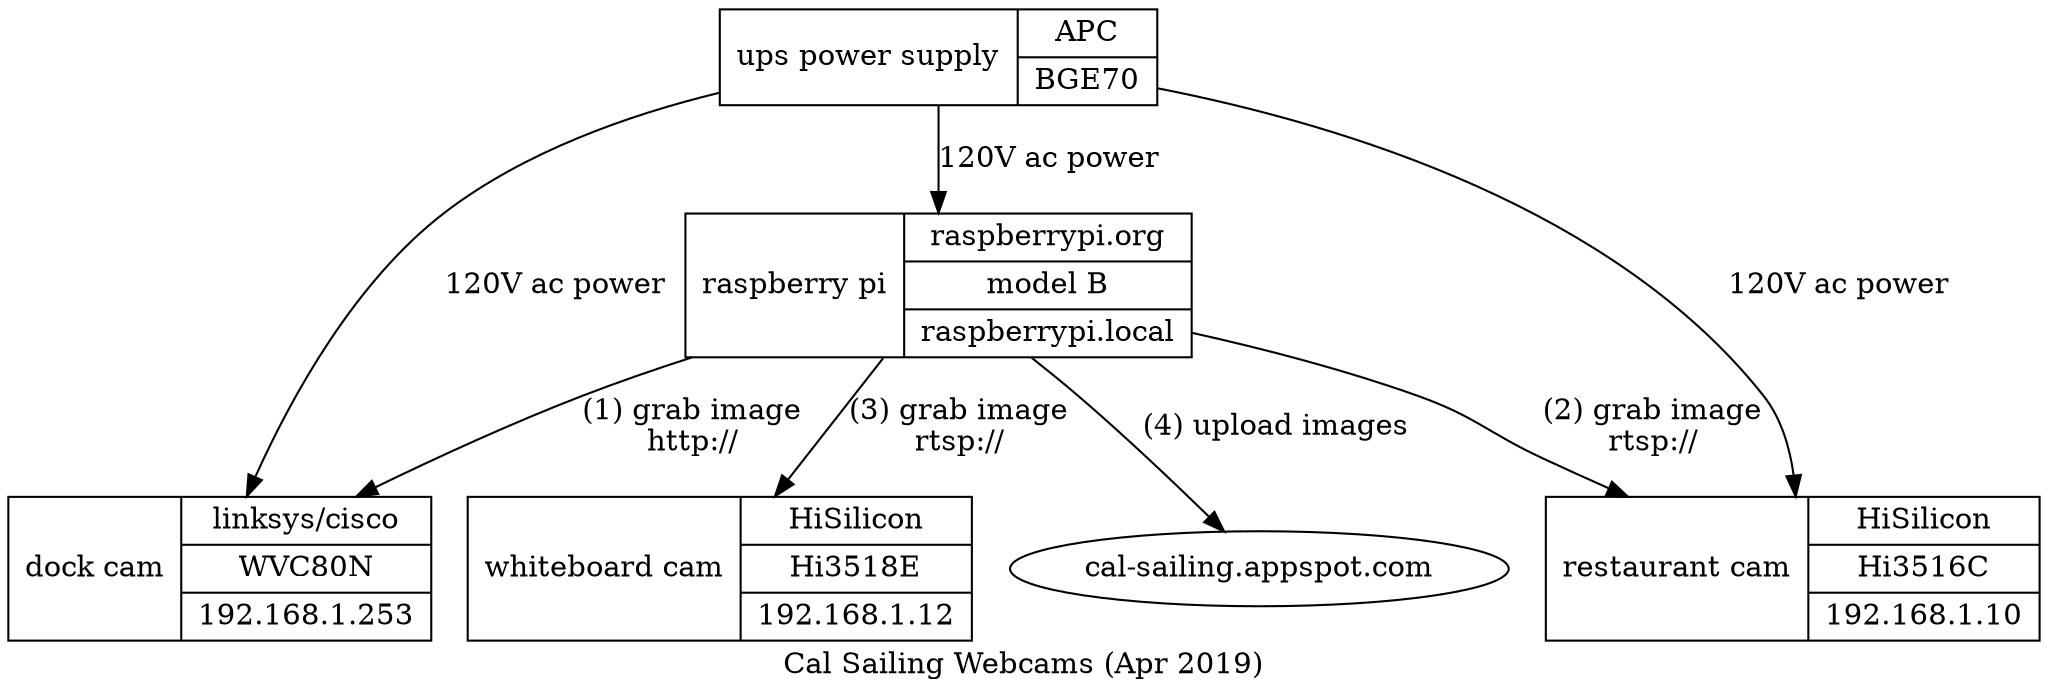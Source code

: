 digraph rendle {
    "dock" [
       label = "dock cam | { linksys/cisco | WVC80N | 192.168.1.253 }"
       shape = "record"
    ]
    "restaurant" [
        label = "restaurant cam | { HiSilicon  | Hi3516C | 192.168.1.10 }"
	 shape = "record"
    ]
    "whiteboard" [
        label = "whiteboard cam | { HiSilicon  | Hi3518E | 192.168.1.12 }"
	 shape = "record"
    ]
    "raspberry" [
        label = "raspberry pi | { raspberrypi.org | model B | raspberrypi.local }"
        shape = "record"
    ]
    "ups" [
        label = "ups power supply | { APC | BGE70 }"
        shape = "record"
    ]
    "raspberry"->"dock"[label="(1) grab image\nhttp://"]
    "raspberry"->"restaurant"[label="(2) grab image\nrtsp://"]
    "raspberry"->"whiteboard"[label="(3) grab image\nrtsp://"]
    "raspberry"->"cal-sailing.appspot.com"[label="(4) upload images"]
    "ups"->"raspberry"[label="120V ac power"]
    "ups"->"restaurant"[label="120V ac power"]
    "ups"->"dock"[label="120V ac power"]
    label="Cal Sailing Webcams (Apr 2019)"
}

